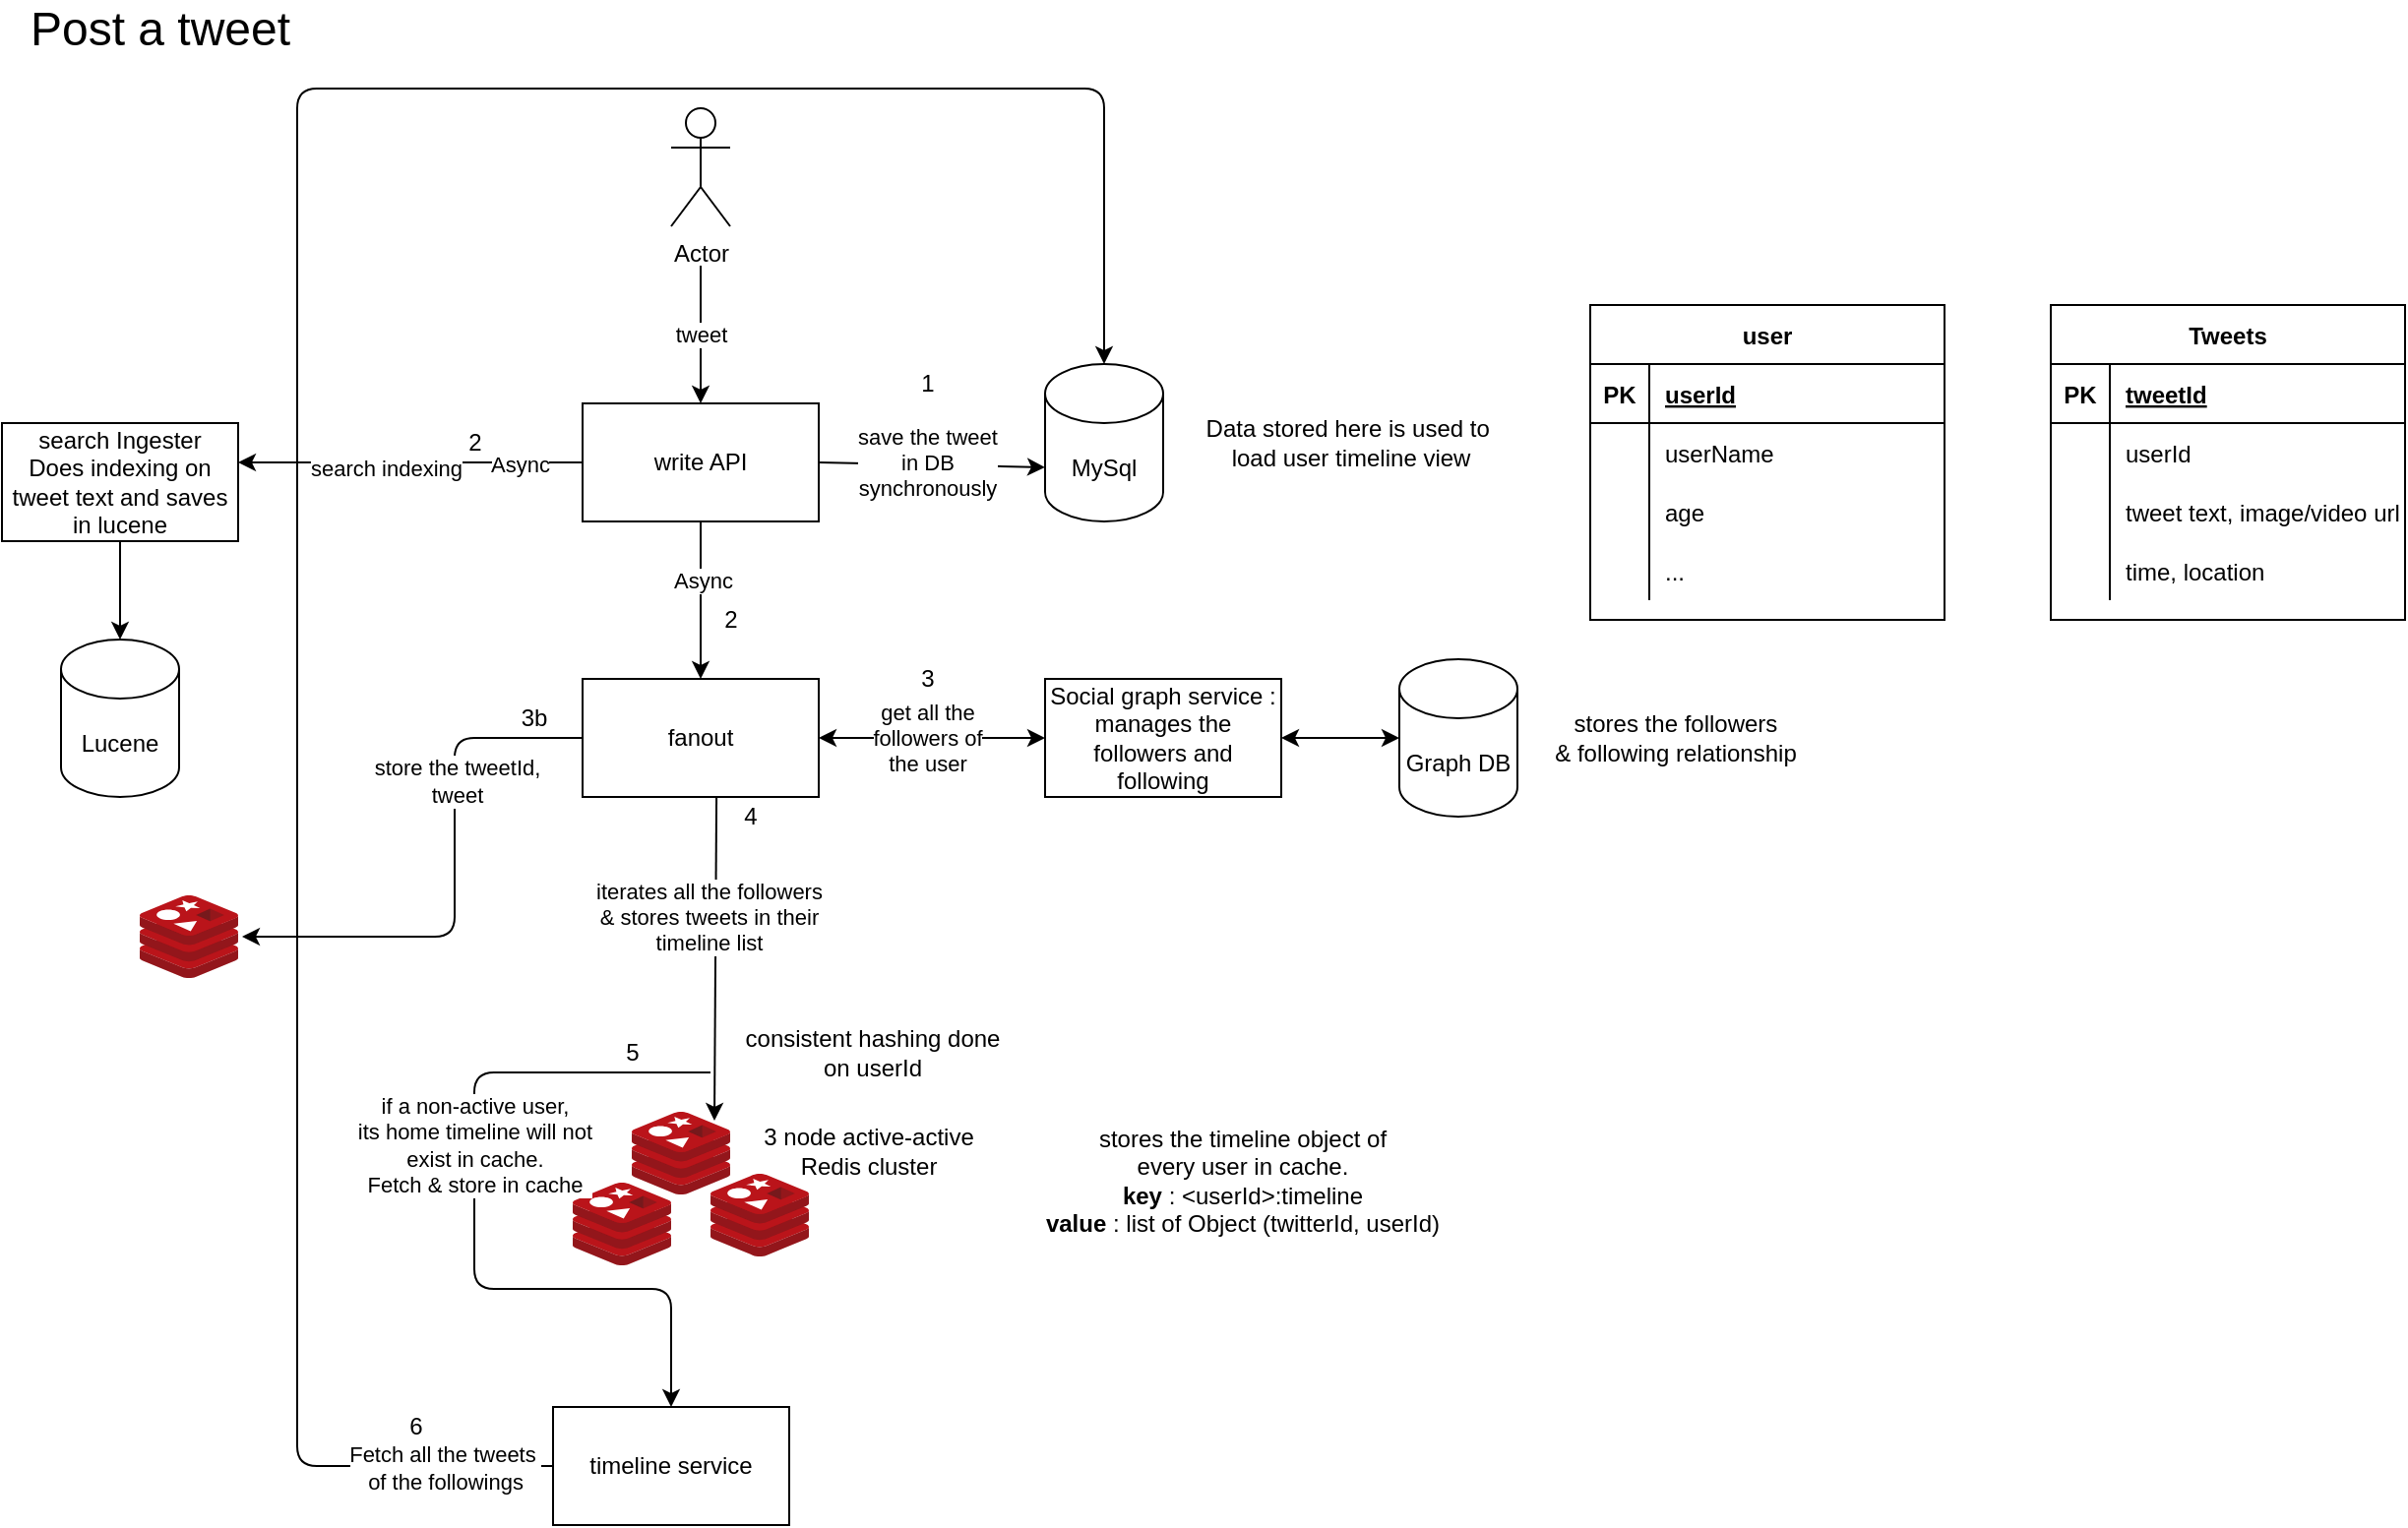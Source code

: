 <mxfile version="13.6.9" type="device" pages="2"><diagram id="qlmdLehtWWoI4lAvRj4j" name="Page-1"><mxGraphModel dx="1422" dy="772" grid="1" gridSize="10" guides="1" tooltips="1" connect="1" arrows="1" fold="1" page="1" pageScale="1" pageWidth="827" pageHeight="1169" math="0" shadow="0"><root><mxCell id="0"/><mxCell id="1" parent="0"/><mxCell id="x9SGy3lVufXENbEtxVwT-1" value="Actor" style="shape=umlActor;verticalLabelPosition=bottom;verticalAlign=top;html=1;outlineConnect=0;" vertex="1" parent="1"><mxGeometry x="360" y="70" width="30" height="60" as="geometry"/></mxCell><mxCell id="x9SGy3lVufXENbEtxVwT-2" value="write API" style="rounded=0;whiteSpace=wrap;html=1;" vertex="1" parent="1"><mxGeometry x="315" y="220" width="120" height="60" as="geometry"/></mxCell><mxCell id="x9SGy3lVufXENbEtxVwT-3" value="tweet" style="endArrow=classic;html=1;" edge="1" parent="1" target="x9SGy3lVufXENbEtxVwT-2"><mxGeometry width="50" height="50" relative="1" as="geometry"><mxPoint x="375" y="150" as="sourcePoint"/><mxPoint x="440" y="370" as="targetPoint"/></mxGeometry></mxCell><mxCell id="x9SGy3lVufXENbEtxVwT-4" value="fanout" style="rounded=0;whiteSpace=wrap;html=1;" vertex="1" parent="1"><mxGeometry x="315" y="360" width="120" height="60" as="geometry"/></mxCell><mxCell id="x9SGy3lVufXENbEtxVwT-8" value="3 node active-active &lt;br&gt;Redis cluster" style="text;html=1;align=center;verticalAlign=middle;resizable=0;points=[];autosize=1;" vertex="1" parent="1"><mxGeometry x="400" y="585" width="120" height="30" as="geometry"/></mxCell><mxCell id="x9SGy3lVufXENbEtxVwT-9" value="" style="endArrow=classic;html=1;exitX=0.5;exitY=1;exitDx=0;exitDy=0;entryX=0.5;entryY=0;entryDx=0;entryDy=0;" edge="1" parent="1" source="x9SGy3lVufXENbEtxVwT-2" target="x9SGy3lVufXENbEtxVwT-4"><mxGeometry width="50" height="50" relative="1" as="geometry"><mxPoint x="390" y="410" as="sourcePoint"/><mxPoint x="440" y="360" as="targetPoint"/></mxGeometry></mxCell><mxCell id="x9SGy3lVufXENbEtxVwT-19" value="Async" style="edgeLabel;html=1;align=center;verticalAlign=middle;resizable=0;points=[];" vertex="1" connectable="0" parent="x9SGy3lVufXENbEtxVwT-9"><mxGeometry x="-0.25" y="1" relative="1" as="geometry"><mxPoint as="offset"/></mxGeometry></mxCell><mxCell id="x9SGy3lVufXENbEtxVwT-10" value="" style="endArrow=classic;html=1;exitX=0.567;exitY=1;exitDx=0;exitDy=0;exitPerimeter=0;entryX=0.84;entryY=0.107;entryDx=0;entryDy=0;entryPerimeter=0;" edge="1" parent="1" source="x9SGy3lVufXENbEtxVwT-4" target="x9SGy3lVufXENbEtxVwT-11"><mxGeometry width="50" height="50" relative="1" as="geometry"><mxPoint x="385" y="290" as="sourcePoint"/><mxPoint x="385" y="490" as="targetPoint"/></mxGeometry></mxCell><mxCell id="x9SGy3lVufXENbEtxVwT-24" value="iterates all the followers&lt;br&gt;&amp;amp; stores tweets in their&lt;br&gt;timeline list" style="edgeLabel;html=1;align=center;verticalAlign=middle;resizable=0;points=[];" vertex="1" connectable="0" parent="x9SGy3lVufXENbEtxVwT-10"><mxGeometry x="-0.342" y="1" relative="1" as="geometry"><mxPoint x="-4.68" y="7.04" as="offset"/></mxGeometry></mxCell><mxCell id="x9SGy3lVufXENbEtxVwT-14" value="stores the timeline object of &lt;br&gt;every user in cache. &lt;br&gt;&lt;b&gt;key &lt;/b&gt;: &amp;lt;userId&amp;gt;:timeline&lt;br&gt;&lt;b&gt;value &lt;/b&gt;: list of Object (twitterId, userId)" style="text;html=1;align=center;verticalAlign=middle;resizable=0;points=[];autosize=1;" vertex="1" parent="1"><mxGeometry x="540" y="585" width="220" height="60" as="geometry"/></mxCell><mxCell id="x9SGy3lVufXENbEtxVwT-15" value="Social graph service :&lt;br&gt;manages the followers and following" style="rounded=0;whiteSpace=wrap;html=1;" vertex="1" parent="1"><mxGeometry x="550" y="360" width="120" height="60" as="geometry"/></mxCell><mxCell id="x9SGy3lVufXENbEtxVwT-16" value="MySql" style="shape=cylinder3;whiteSpace=wrap;html=1;boundedLbl=1;backgroundOutline=1;size=15;" vertex="1" parent="1"><mxGeometry x="550" y="200" width="60" height="80" as="geometry"/></mxCell><mxCell id="x9SGy3lVufXENbEtxVwT-17" value="" style="endArrow=classic;html=1;exitX=1;exitY=0.5;exitDx=0;exitDy=0;entryX=0;entryY=0;entryDx=0;entryDy=52.5;entryPerimeter=0;" edge="1" parent="1" source="x9SGy3lVufXENbEtxVwT-2" target="x9SGy3lVufXENbEtxVwT-16"><mxGeometry width="50" height="50" relative="1" as="geometry"><mxPoint x="460" y="280" as="sourcePoint"/><mxPoint x="510" y="230" as="targetPoint"/></mxGeometry></mxCell><mxCell id="x9SGy3lVufXENbEtxVwT-18" value="save the tweet&lt;br&gt;in DB &lt;br&gt;synchronously" style="edgeLabel;html=1;align=center;verticalAlign=middle;resizable=0;points=[];" vertex="1" connectable="0" parent="x9SGy3lVufXENbEtxVwT-17"><mxGeometry x="0.215" y="6" relative="1" as="geometry"><mxPoint x="-15.11" y="4.48" as="offset"/></mxGeometry></mxCell><mxCell id="x9SGy3lVufXENbEtxVwT-20" value="" style="endArrow=classic;startArrow=classic;html=1;exitX=1;exitY=0.5;exitDx=0;exitDy=0;entryX=0;entryY=0.5;entryDx=0;entryDy=0;" edge="1" parent="1" source="x9SGy3lVufXENbEtxVwT-4" target="x9SGy3lVufXENbEtxVwT-15"><mxGeometry width="50" height="50" relative="1" as="geometry"><mxPoint x="470" y="420" as="sourcePoint"/><mxPoint x="520" y="370" as="targetPoint"/></mxGeometry></mxCell><mxCell id="x9SGy3lVufXENbEtxVwT-21" value="get all the&lt;br&gt;followers of &lt;br&gt;the user" style="edgeLabel;html=1;align=center;verticalAlign=middle;resizable=0;points=[];" vertex="1" connectable="0" parent="x9SGy3lVufXENbEtxVwT-20"><mxGeometry x="-0.356" y="2" relative="1" as="geometry"><mxPoint x="18" y="2" as="offset"/></mxGeometry></mxCell><mxCell id="x9SGy3lVufXENbEtxVwT-22" value="Graph DB" style="shape=cylinder3;whiteSpace=wrap;html=1;boundedLbl=1;backgroundOutline=1;size=15;" vertex="1" parent="1"><mxGeometry x="730" y="350" width="60" height="80" as="geometry"/></mxCell><mxCell id="x9SGy3lVufXENbEtxVwT-23" value="" style="endArrow=classic;startArrow=classic;html=1;exitX=1;exitY=0.5;exitDx=0;exitDy=0;" edge="1" parent="1" source="x9SGy3lVufXENbEtxVwT-15" target="x9SGy3lVufXENbEtxVwT-22"><mxGeometry width="50" height="50" relative="1" as="geometry"><mxPoint x="700" y="500" as="sourcePoint"/><mxPoint x="750" y="450" as="targetPoint"/></mxGeometry></mxCell><mxCell id="x9SGy3lVufXENbEtxVwT-25" value="Data stored here is used to&amp;nbsp;&lt;br&gt;load user timeline view" style="text;html=1;align=center;verticalAlign=middle;resizable=0;points=[];autosize=1;" vertex="1" parent="1"><mxGeometry x="620" y="225" width="170" height="30" as="geometry"/></mxCell><mxCell id="x9SGy3lVufXENbEtxVwT-40" value="user" style="shape=table;startSize=30;container=1;collapsible=1;childLayout=tableLayout;fixedRows=1;rowLines=0;fontStyle=1;align=center;resizeLast=1;" vertex="1" parent="1"><mxGeometry x="827" y="170" width="180" height="160" as="geometry"/></mxCell><mxCell id="x9SGy3lVufXENbEtxVwT-41" value="" style="shape=partialRectangle;collapsible=0;dropTarget=0;pointerEvents=0;fillColor=none;top=0;left=0;bottom=1;right=0;points=[[0,0.5],[1,0.5]];portConstraint=eastwest;" vertex="1" parent="x9SGy3lVufXENbEtxVwT-40"><mxGeometry y="30" width="180" height="30" as="geometry"/></mxCell><mxCell id="x9SGy3lVufXENbEtxVwT-42" value="PK" style="shape=partialRectangle;connectable=0;fillColor=none;top=0;left=0;bottom=0;right=0;fontStyle=1;overflow=hidden;" vertex="1" parent="x9SGy3lVufXENbEtxVwT-41"><mxGeometry width="30" height="30" as="geometry"/></mxCell><mxCell id="x9SGy3lVufXENbEtxVwT-43" value="userId" style="shape=partialRectangle;connectable=0;fillColor=none;top=0;left=0;bottom=0;right=0;align=left;spacingLeft=6;fontStyle=5;overflow=hidden;" vertex="1" parent="x9SGy3lVufXENbEtxVwT-41"><mxGeometry x="30" width="150" height="30" as="geometry"/></mxCell><mxCell id="x9SGy3lVufXENbEtxVwT-44" value="" style="shape=partialRectangle;collapsible=0;dropTarget=0;pointerEvents=0;fillColor=none;top=0;left=0;bottom=0;right=0;points=[[0,0.5],[1,0.5]];portConstraint=eastwest;" vertex="1" parent="x9SGy3lVufXENbEtxVwT-40"><mxGeometry y="60" width="180" height="30" as="geometry"/></mxCell><mxCell id="x9SGy3lVufXENbEtxVwT-45" value="" style="shape=partialRectangle;connectable=0;fillColor=none;top=0;left=0;bottom=0;right=0;editable=1;overflow=hidden;" vertex="1" parent="x9SGy3lVufXENbEtxVwT-44"><mxGeometry width="30" height="30" as="geometry"/></mxCell><mxCell id="x9SGy3lVufXENbEtxVwT-46" value="userName" style="shape=partialRectangle;connectable=0;fillColor=none;top=0;left=0;bottom=0;right=0;align=left;spacingLeft=6;overflow=hidden;" vertex="1" parent="x9SGy3lVufXENbEtxVwT-44"><mxGeometry x="30" width="150" height="30" as="geometry"/></mxCell><mxCell id="x9SGy3lVufXENbEtxVwT-47" value="" style="shape=partialRectangle;collapsible=0;dropTarget=0;pointerEvents=0;fillColor=none;top=0;left=0;bottom=0;right=0;points=[[0,0.5],[1,0.5]];portConstraint=eastwest;" vertex="1" parent="x9SGy3lVufXENbEtxVwT-40"><mxGeometry y="90" width="180" height="30" as="geometry"/></mxCell><mxCell id="x9SGy3lVufXENbEtxVwT-48" value="" style="shape=partialRectangle;connectable=0;fillColor=none;top=0;left=0;bottom=0;right=0;editable=1;overflow=hidden;" vertex="1" parent="x9SGy3lVufXENbEtxVwT-47"><mxGeometry width="30" height="30" as="geometry"/></mxCell><mxCell id="x9SGy3lVufXENbEtxVwT-49" value="age" style="shape=partialRectangle;connectable=0;fillColor=none;top=0;left=0;bottom=0;right=0;align=left;spacingLeft=6;overflow=hidden;" vertex="1" parent="x9SGy3lVufXENbEtxVwT-47"><mxGeometry x="30" width="150" height="30" as="geometry"/></mxCell><mxCell id="x9SGy3lVufXENbEtxVwT-50" value="" style="shape=partialRectangle;collapsible=0;dropTarget=0;pointerEvents=0;fillColor=none;top=0;left=0;bottom=0;right=0;points=[[0,0.5],[1,0.5]];portConstraint=eastwest;" vertex="1" parent="x9SGy3lVufXENbEtxVwT-40"><mxGeometry y="120" width="180" height="30" as="geometry"/></mxCell><mxCell id="x9SGy3lVufXENbEtxVwT-51" value="" style="shape=partialRectangle;connectable=0;fillColor=none;top=0;left=0;bottom=0;right=0;editable=1;overflow=hidden;" vertex="1" parent="x9SGy3lVufXENbEtxVwT-50"><mxGeometry width="30" height="30" as="geometry"/></mxCell><mxCell id="x9SGy3lVufXENbEtxVwT-52" value="..." style="shape=partialRectangle;connectable=0;fillColor=none;top=0;left=0;bottom=0;right=0;align=left;spacingLeft=6;overflow=hidden;" vertex="1" parent="x9SGy3lVufXENbEtxVwT-50"><mxGeometry x="30" width="150" height="30" as="geometry"/></mxCell><mxCell id="x9SGy3lVufXENbEtxVwT-53" value="Tweets" style="shape=table;startSize=30;container=1;collapsible=1;childLayout=tableLayout;fixedRows=1;rowLines=0;fontStyle=1;align=center;resizeLast=1;" vertex="1" parent="1"><mxGeometry x="1061" y="170" width="180" height="160" as="geometry"/></mxCell><mxCell id="x9SGy3lVufXENbEtxVwT-54" value="" style="shape=partialRectangle;collapsible=0;dropTarget=0;pointerEvents=0;fillColor=none;top=0;left=0;bottom=1;right=0;points=[[0,0.5],[1,0.5]];portConstraint=eastwest;" vertex="1" parent="x9SGy3lVufXENbEtxVwT-53"><mxGeometry y="30" width="180" height="30" as="geometry"/></mxCell><mxCell id="x9SGy3lVufXENbEtxVwT-55" value="PK" style="shape=partialRectangle;connectable=0;fillColor=none;top=0;left=0;bottom=0;right=0;fontStyle=1;overflow=hidden;" vertex="1" parent="x9SGy3lVufXENbEtxVwT-54"><mxGeometry width="30" height="30" as="geometry"/></mxCell><mxCell id="x9SGy3lVufXENbEtxVwT-56" value="tweetId" style="shape=partialRectangle;connectable=0;fillColor=none;top=0;left=0;bottom=0;right=0;align=left;spacingLeft=6;fontStyle=5;overflow=hidden;" vertex="1" parent="x9SGy3lVufXENbEtxVwT-54"><mxGeometry x="30" width="150" height="30" as="geometry"/></mxCell><mxCell id="x9SGy3lVufXENbEtxVwT-57" value="" style="shape=partialRectangle;collapsible=0;dropTarget=0;pointerEvents=0;fillColor=none;top=0;left=0;bottom=0;right=0;points=[[0,0.5],[1,0.5]];portConstraint=eastwest;" vertex="1" parent="x9SGy3lVufXENbEtxVwT-53"><mxGeometry y="60" width="180" height="30" as="geometry"/></mxCell><mxCell id="x9SGy3lVufXENbEtxVwT-58" value="" style="shape=partialRectangle;connectable=0;fillColor=none;top=0;left=0;bottom=0;right=0;editable=1;overflow=hidden;" vertex="1" parent="x9SGy3lVufXENbEtxVwT-57"><mxGeometry width="30" height="30" as="geometry"/></mxCell><mxCell id="x9SGy3lVufXENbEtxVwT-59" value="userId" style="shape=partialRectangle;connectable=0;fillColor=none;top=0;left=0;bottom=0;right=0;align=left;spacingLeft=6;overflow=hidden;" vertex="1" parent="x9SGy3lVufXENbEtxVwT-57"><mxGeometry x="30" width="150" height="30" as="geometry"/></mxCell><mxCell id="x9SGy3lVufXENbEtxVwT-60" value="" style="shape=partialRectangle;collapsible=0;dropTarget=0;pointerEvents=0;fillColor=none;top=0;left=0;bottom=0;right=0;points=[[0,0.5],[1,0.5]];portConstraint=eastwest;" vertex="1" parent="x9SGy3lVufXENbEtxVwT-53"><mxGeometry y="90" width="180" height="30" as="geometry"/></mxCell><mxCell id="x9SGy3lVufXENbEtxVwT-61" value="" style="shape=partialRectangle;connectable=0;fillColor=none;top=0;left=0;bottom=0;right=0;editable=1;overflow=hidden;" vertex="1" parent="x9SGy3lVufXENbEtxVwT-60"><mxGeometry width="30" height="30" as="geometry"/></mxCell><mxCell id="x9SGy3lVufXENbEtxVwT-62" value="tweet text, image/video url" style="shape=partialRectangle;connectable=0;fillColor=none;top=0;left=0;bottom=0;right=0;align=left;spacingLeft=6;overflow=hidden;" vertex="1" parent="x9SGy3lVufXENbEtxVwT-60"><mxGeometry x="30" width="150" height="30" as="geometry"/></mxCell><mxCell id="x9SGy3lVufXENbEtxVwT-63" value="" style="shape=partialRectangle;collapsible=0;dropTarget=0;pointerEvents=0;fillColor=none;top=0;left=0;bottom=0;right=0;points=[[0,0.5],[1,0.5]];portConstraint=eastwest;" vertex="1" parent="x9SGy3lVufXENbEtxVwT-53"><mxGeometry y="120" width="180" height="30" as="geometry"/></mxCell><mxCell id="x9SGy3lVufXENbEtxVwT-64" value="" style="shape=partialRectangle;connectable=0;fillColor=none;top=0;left=0;bottom=0;right=0;editable=1;overflow=hidden;" vertex="1" parent="x9SGy3lVufXENbEtxVwT-63"><mxGeometry width="30" height="30" as="geometry"/></mxCell><mxCell id="x9SGy3lVufXENbEtxVwT-65" value="time, location" style="shape=partialRectangle;connectable=0;fillColor=none;top=0;left=0;bottom=0;right=0;align=left;spacingLeft=6;overflow=hidden;" vertex="1" parent="x9SGy3lVufXENbEtxVwT-63"><mxGeometry x="30" width="150" height="30" as="geometry"/></mxCell><mxCell id="x9SGy3lVufXENbEtxVwT-79" value="stores the followers &lt;br&gt;&amp;amp; following relationship" style="text;html=1;align=center;verticalAlign=middle;resizable=0;points=[];autosize=1;" vertex="1" parent="1"><mxGeometry x="800" y="375" width="140" height="30" as="geometry"/></mxCell><mxCell id="26eebI5vU_OS5e-oWERy-1" value="&lt;font style=&quot;font-size: 24px&quot;&gt;Post a tweet&lt;/font&gt;" style="text;html=1;align=center;verticalAlign=middle;resizable=0;points=[];autosize=1;" vertex="1" parent="1"><mxGeometry x="25" y="20" width="150" height="20" as="geometry"/></mxCell><mxCell id="YpZ9MFZAQXeMMqKBD3n_-1" value="" style="group" vertex="1" connectable="0" parent="1"><mxGeometry x="310" y="580" width="120" height="78" as="geometry"/></mxCell><mxCell id="x9SGy3lVufXENbEtxVwT-11" value="" style="aspect=fixed;html=1;points=[];align=center;image;fontSize=12;image=img/lib/mscae/Cache_Redis_Product.svg;" vertex="1" parent="YpZ9MFZAQXeMMqKBD3n_-1"><mxGeometry x="30" width="50" height="42" as="geometry"/></mxCell><mxCell id="x9SGy3lVufXENbEtxVwT-12" value="" style="aspect=fixed;html=1;points=[];align=center;image;fontSize=12;image=img/lib/mscae/Cache_Redis_Product.svg;" vertex="1" parent="YpZ9MFZAQXeMMqKBD3n_-1"><mxGeometry y="36" width="50" height="42" as="geometry"/></mxCell><mxCell id="x9SGy3lVufXENbEtxVwT-13" value="" style="aspect=fixed;html=1;points=[];align=center;image;fontSize=12;image=img/lib/mscae/Cache_Redis_Product.svg;" vertex="1" parent="YpZ9MFZAQXeMMqKBD3n_-1"><mxGeometry x="70" y="31.5" width="50" height="42" as="geometry"/></mxCell><mxCell id="YpZ9MFZAQXeMMqKBD3n_-2" value="consistent hashing done on userId" style="text;html=1;strokeColor=none;fillColor=none;align=center;verticalAlign=middle;whiteSpace=wrap;rounded=0;" vertex="1" parent="1"><mxGeometry x="395" y="540" width="135" height="20" as="geometry"/></mxCell><mxCell id="YpZ9MFZAQXeMMqKBD3n_-3" value="timeline service" style="rounded=0;whiteSpace=wrap;html=1;" vertex="1" parent="1"><mxGeometry x="300" y="730" width="120" height="60" as="geometry"/></mxCell><mxCell id="YpZ9MFZAQXeMMqKBD3n_-4" value="" style="endArrow=classic;html=1;entryX=0.5;entryY=0;entryDx=0;entryDy=0;" edge="1" parent="1" target="YpZ9MFZAQXeMMqKBD3n_-3"><mxGeometry width="50" height="50" relative="1" as="geometry"><mxPoint x="380" y="560" as="sourcePoint"/><mxPoint x="260" y="650" as="targetPoint"/><Array as="points"><mxPoint x="260" y="560"/><mxPoint x="260" y="670"/><mxPoint x="360" y="670"/></Array></mxGeometry></mxCell><mxCell id="YpZ9MFZAQXeMMqKBD3n_-5" value="if a non-active user,&lt;br&gt;its home timeline will not&lt;br&gt;exist in cache.&lt;br&gt;Fetch &amp;amp; store in cache" style="edgeLabel;html=1;align=center;verticalAlign=middle;resizable=0;points=[];" vertex="1" connectable="0" parent="YpZ9MFZAQXeMMqKBD3n_-4"><mxGeometry x="-0.385" y="37" relative="1" as="geometry"><mxPoint x="-37" y="37" as="offset"/></mxGeometry></mxCell><mxCell id="YpZ9MFZAQXeMMqKBD3n_-6" value="" style="endArrow=classic;html=1;exitX=0;exitY=0.5;exitDx=0;exitDy=0;entryX=0.5;entryY=0;entryDx=0;entryDy=0;entryPerimeter=0;" edge="1" parent="1" source="YpZ9MFZAQXeMMqKBD3n_-3" target="x9SGy3lVufXENbEtxVwT-16"><mxGeometry width="50" height="50" relative="1" as="geometry"><mxPoint x="180" y="760" as="sourcePoint"/><mxPoint x="170" y="80" as="targetPoint"/><Array as="points"><mxPoint x="170" y="760"/><mxPoint x="170" y="60"/><mxPoint x="580" y="60"/></Array></mxGeometry></mxCell><mxCell id="YpZ9MFZAQXeMMqKBD3n_-7" value="Fetch all the tweets&amp;nbsp;&lt;br&gt;of the followings" style="edgeLabel;html=1;align=center;verticalAlign=middle;resizable=0;points=[];" vertex="1" connectable="0" parent="YpZ9MFZAQXeMMqKBD3n_-6"><mxGeometry x="-0.92" y="1" relative="1" as="geometry"><mxPoint as="offset"/></mxGeometry></mxCell><mxCell id="YpZ9MFZAQXeMMqKBD3n_-9" value="" style="endArrow=classic;html=1;exitX=0;exitY=0.5;exitDx=0;exitDy=0;" edge="1" parent="1" source="x9SGy3lVufXENbEtxVwT-2"><mxGeometry width="50" height="50" relative="1" as="geometry"><mxPoint x="230" y="310" as="sourcePoint"/><mxPoint x="140" y="250" as="targetPoint"/></mxGeometry></mxCell><mxCell id="YpZ9MFZAQXeMMqKBD3n_-10" value="search indexing" style="edgeLabel;html=1;align=center;verticalAlign=middle;resizable=0;points=[];" vertex="1" connectable="0" parent="YpZ9MFZAQXeMMqKBD3n_-9"><mxGeometry x="0.143" y="3" relative="1" as="geometry"><mxPoint as="offset"/></mxGeometry></mxCell><mxCell id="YpZ9MFZAQXeMMqKBD3n_-11" value="Async" style="edgeLabel;html=1;align=center;verticalAlign=middle;resizable=0;points=[];" vertex="1" connectable="0" parent="YpZ9MFZAQXeMMqKBD3n_-9"><mxGeometry x="-0.634" y="1" relative="1" as="geometry"><mxPoint as="offset"/></mxGeometry></mxCell><mxCell id="YpZ9MFZAQXeMMqKBD3n_-12" value="search Ingester&lt;br&gt;Does indexing on tweet text and saves in lucene" style="rounded=0;whiteSpace=wrap;html=1;" vertex="1" parent="1"><mxGeometry x="20" y="230" width="120" height="60" as="geometry"/></mxCell><mxCell id="YpZ9MFZAQXeMMqKBD3n_-13" value="Lucene" style="shape=cylinder3;whiteSpace=wrap;html=1;boundedLbl=1;backgroundOutline=1;size=15;" vertex="1" parent="1"><mxGeometry x="50" y="340" width="60" height="80" as="geometry"/></mxCell><mxCell id="YpZ9MFZAQXeMMqKBD3n_-14" value="" style="endArrow=classic;html=1;exitX=0.5;exitY=1;exitDx=0;exitDy=0;" edge="1" parent="1" source="YpZ9MFZAQXeMMqKBD3n_-12"><mxGeometry width="50" height="50" relative="1" as="geometry"><mxPoint y="510" as="sourcePoint"/><mxPoint x="80" y="340" as="targetPoint"/></mxGeometry></mxCell><mxCell id="YpZ9MFZAQXeMMqKBD3n_-15" value="1" style="text;html=1;align=center;verticalAlign=middle;resizable=0;points=[];autosize=1;" vertex="1" parent="1"><mxGeometry x="480" y="200" width="20" height="20" as="geometry"/></mxCell><mxCell id="YpZ9MFZAQXeMMqKBD3n_-16" value="2" style="text;html=1;align=center;verticalAlign=middle;resizable=0;points=[];autosize=1;" vertex="1" parent="1"><mxGeometry x="380" y="320" width="20" height="20" as="geometry"/></mxCell><mxCell id="YpZ9MFZAQXeMMqKBD3n_-17" value="3" style="text;html=1;align=center;verticalAlign=middle;resizable=0;points=[];autosize=1;" vertex="1" parent="1"><mxGeometry x="480" y="350" width="20" height="20" as="geometry"/></mxCell><mxCell id="YpZ9MFZAQXeMMqKBD3n_-18" value="4" style="text;html=1;align=center;verticalAlign=middle;resizable=0;points=[];autosize=1;" vertex="1" parent="1"><mxGeometry x="390" y="420" width="20" height="20" as="geometry"/></mxCell><mxCell id="YpZ9MFZAQXeMMqKBD3n_-19" value="5" style="text;html=1;align=center;verticalAlign=middle;resizable=0;points=[];autosize=1;" vertex="1" parent="1"><mxGeometry x="330" y="540" width="20" height="20" as="geometry"/></mxCell><mxCell id="YpZ9MFZAQXeMMqKBD3n_-20" value="6" style="text;html=1;align=center;verticalAlign=middle;resizable=0;points=[];autosize=1;" vertex="1" parent="1"><mxGeometry x="220" y="730" width="20" height="20" as="geometry"/></mxCell><mxCell id="YpZ9MFZAQXeMMqKBD3n_-21" value="2" style="text;html=1;align=center;verticalAlign=middle;resizable=0;points=[];autosize=1;" vertex="1" parent="1"><mxGeometry x="250" y="230" width="20" height="20" as="geometry"/></mxCell><mxCell id="YpZ9MFZAQXeMMqKBD3n_-22" value="" style="aspect=fixed;html=1;points=[];align=center;image;fontSize=12;image=img/lib/mscae/Cache_Redis_Product.svg;" vertex="1" parent="1"><mxGeometry x="90" y="470" width="50" height="42" as="geometry"/></mxCell><mxCell id="YpZ9MFZAQXeMMqKBD3n_-23" value="" style="endArrow=classic;html=1;exitX=0;exitY=0.5;exitDx=0;exitDy=0;" edge="1" parent="1" source="x9SGy3lVufXENbEtxVwT-4"><mxGeometry width="50" height="50" relative="1" as="geometry"><mxPoint x="230" y="460" as="sourcePoint"/><mxPoint x="142" y="491" as="targetPoint"/><Array as="points"><mxPoint x="250" y="390"/><mxPoint x="250" y="491"/></Array></mxGeometry></mxCell><mxCell id="YpZ9MFZAQXeMMqKBD3n_-24" value="store the tweetId, &lt;br&gt;tweet" style="edgeLabel;html=1;align=center;verticalAlign=middle;resizable=0;points=[];" vertex="1" connectable="0" parent="YpZ9MFZAQXeMMqKBD3n_-23"><mxGeometry x="-0.533" y="22" relative="1" as="geometry"><mxPoint as="offset"/></mxGeometry></mxCell><mxCell id="YpZ9MFZAQXeMMqKBD3n_-25" value="3b" style="text;html=1;align=center;verticalAlign=middle;resizable=0;points=[];autosize=1;" vertex="1" parent="1"><mxGeometry x="275" y="370" width="30" height="20" as="geometry"/></mxCell></root></mxGraphModel></diagram><diagram id="BstYH-pLvxrU2F3PIrYq" name="Page-2"><mxGraphModel dx="1422" dy="772" grid="1" gridSize="10" guides="1" tooltips="1" connect="1" arrows="1" fold="1" page="1" pageScale="1" pageWidth="827" pageHeight="1169" math="0" shadow="0"><root><mxCell id="mD6f0iRm3s_1Gw1OjXJg-0"/><mxCell id="mD6f0iRm3s_1Gw1OjXJg-1" parent="mD6f0iRm3s_1Gw1OjXJg-0"/><mxCell id="mD6f0iRm3s_1Gw1OjXJg-2" value="Actor" style="shape=umlActor;verticalLabelPosition=bottom;verticalAlign=top;html=1;outlineConnect=0;" vertex="1" parent="mD6f0iRm3s_1Gw1OjXJg-1"><mxGeometry x="365" y="30" width="30" height="60" as="geometry"/></mxCell><mxCell id="mD6f0iRm3s_1Gw1OjXJg-3" value="Timeline service" style="rounded=0;whiteSpace=wrap;html=1;" vertex="1" parent="mD6f0iRm3s_1Gw1OjXJg-1"><mxGeometry x="320" y="170" width="120" height="60" as="geometry"/></mxCell><mxCell id="mD6f0iRm3s_1Gw1OjXJg-4" value="" style="aspect=fixed;html=1;points=[];align=center;image;fontSize=12;image=img/lib/mscae/Cache_Redis_Product.svg;" vertex="1" parent="mD6f0iRm3s_1Gw1OjXJg-1"><mxGeometry x="350" y="320" width="50" height="42" as="geometry"/></mxCell><mxCell id="mD6f0iRm3s_1Gw1OjXJg-5" value="" style="aspect=fixed;html=1;points=[];align=center;image;fontSize=12;image=img/lib/mscae/Cache_Redis_Product.svg;" vertex="1" parent="mD6f0iRm3s_1Gw1OjXJg-1"><mxGeometry x="320" y="360" width="50" height="42" as="geometry"/></mxCell><mxCell id="mD6f0iRm3s_1Gw1OjXJg-6" value="" style="aspect=fixed;html=1;points=[];align=center;image;fontSize=12;image=img/lib/mscae/Cache_Redis_Product.svg;" vertex="1" parent="mD6f0iRm3s_1Gw1OjXJg-1"><mxGeometry x="389" y="360" width="50" height="42" as="geometry"/></mxCell><mxCell id="mD6f0iRm3s_1Gw1OjXJg-8" value="" style="endArrow=classic;startArrow=classic;html=1;exitX=0.5;exitY=0;exitDx=0;exitDy=0;" edge="1" parent="mD6f0iRm3s_1Gw1OjXJg-1" source="mD6f0iRm3s_1Gw1OjXJg-3"><mxGeometry width="50" height="50" relative="1" as="geometry"><mxPoint x="280" y="160" as="sourcePoint"/><mxPoint x="380" y="110" as="targetPoint"/></mxGeometry></mxCell><mxCell id="mD6f0iRm3s_1Gw1OjXJg-10" value="&lt;font style=&quot;font-size: 24px&quot;&gt;Show home timeline&lt;/font&gt;" style="text;html=1;align=center;verticalAlign=middle;resizable=0;points=[];autosize=1;" vertex="1" parent="mD6f0iRm3s_1Gw1OjXJg-1"><mxGeometry x="10" y="20" width="230" height="20" as="geometry"/></mxCell><mxCell id="LhkKF0O0XRxTgHPM5YJe-0" value="" style="endArrow=classic;startArrow=classic;html=1;entryX=0.5;entryY=1;entryDx=0;entryDy=0;" edge="1" parent="mD6f0iRm3s_1Gw1OjXJg-1" source="mD6f0iRm3s_1Gw1OjXJg-4" target="mD6f0iRm3s_1Gw1OjXJg-3"><mxGeometry width="50" height="50" relative="1" as="geometry"><mxPoint x="190" y="430" as="sourcePoint"/><mxPoint x="240" y="380" as="targetPoint"/></mxGeometry></mxCell></root></mxGraphModel></diagram></mxfile>